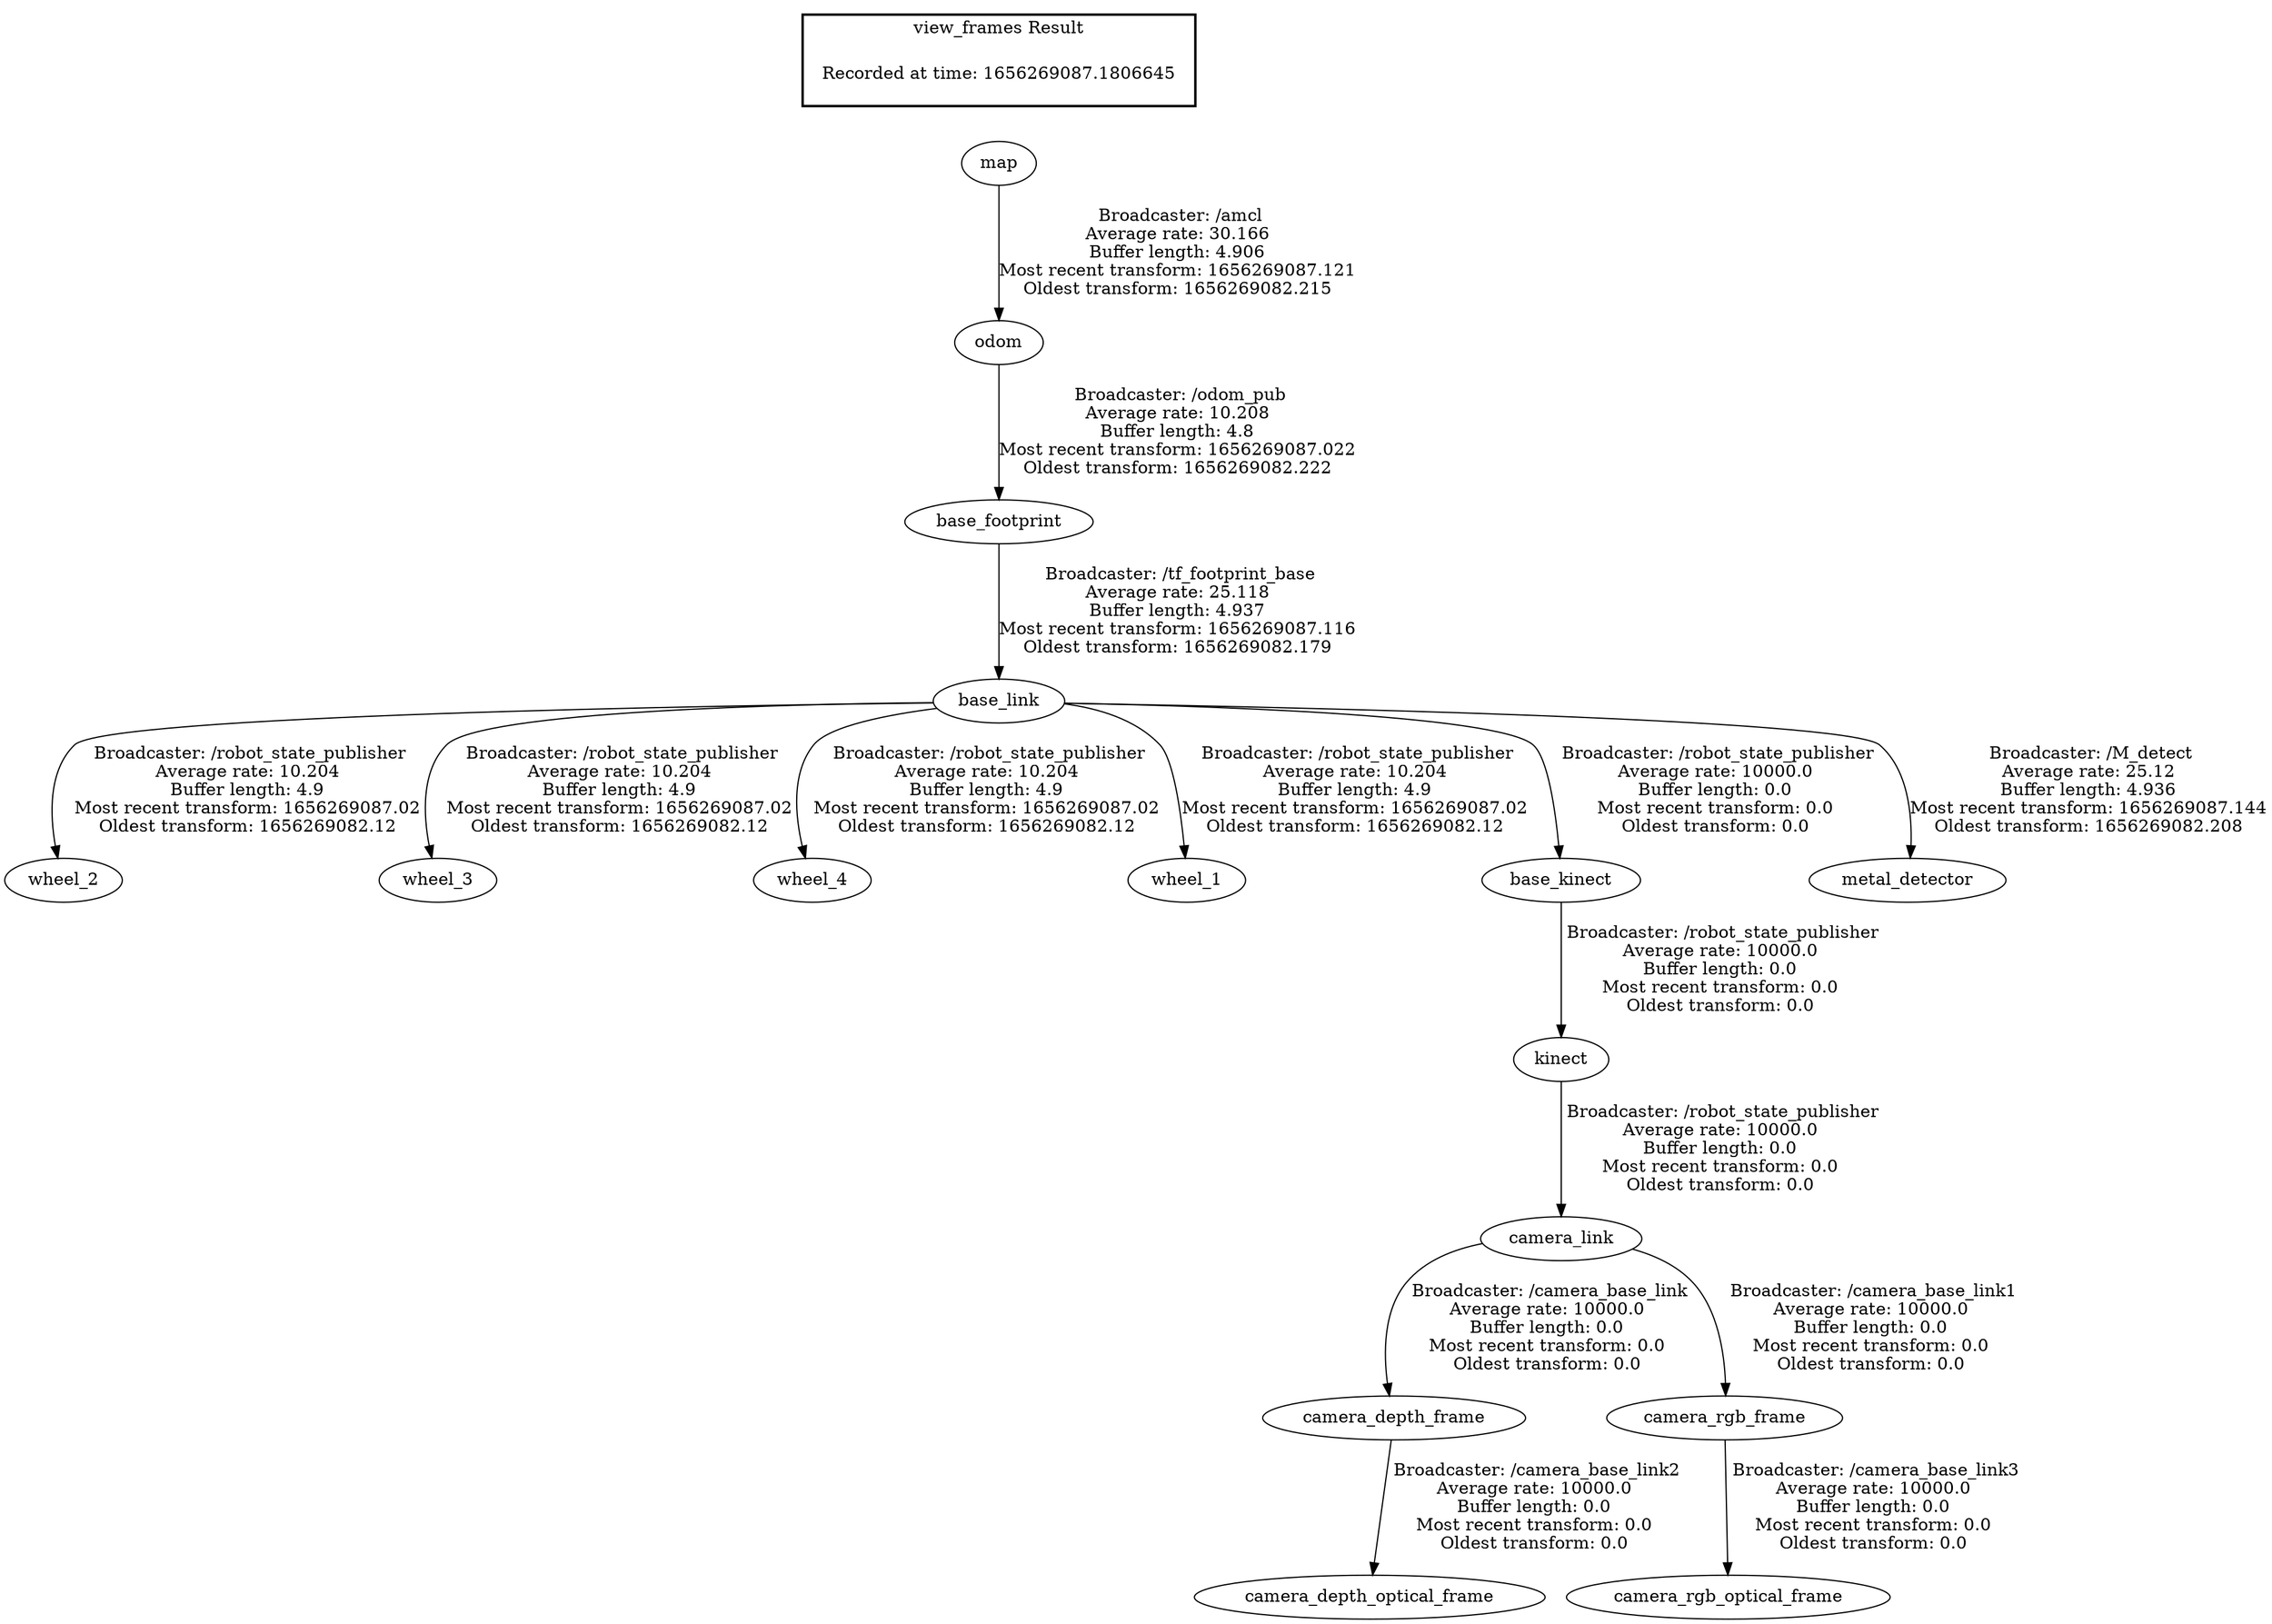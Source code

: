 digraph G {
"base_link" -> "wheel_2"[label=" Broadcaster: /robot_state_publisher\nAverage rate: 10.204\nBuffer length: 4.9\nMost recent transform: 1656269087.02\nOldest transform: 1656269082.12\n"];
"base_footprint" -> "base_link"[label=" Broadcaster: /tf_footprint_base\nAverage rate: 25.118\nBuffer length: 4.937\nMost recent transform: 1656269087.116\nOldest transform: 1656269082.179\n"];
"base_link" -> "wheel_3"[label=" Broadcaster: /robot_state_publisher\nAverage rate: 10.204\nBuffer length: 4.9\nMost recent transform: 1656269087.02\nOldest transform: 1656269082.12\n"];
"base_link" -> "wheel_4"[label=" Broadcaster: /robot_state_publisher\nAverage rate: 10.204\nBuffer length: 4.9\nMost recent transform: 1656269087.02\nOldest transform: 1656269082.12\n"];
"base_link" -> "wheel_1"[label=" Broadcaster: /robot_state_publisher\nAverage rate: 10.204\nBuffer length: 4.9\nMost recent transform: 1656269087.02\nOldest transform: 1656269082.12\n"];
"base_link" -> "base_kinect"[label=" Broadcaster: /robot_state_publisher\nAverage rate: 10000.0\nBuffer length: 0.0\nMost recent transform: 0.0\nOldest transform: 0.0\n"];
"base_kinect" -> "kinect"[label=" Broadcaster: /robot_state_publisher\nAverage rate: 10000.0\nBuffer length: 0.0\nMost recent transform: 0.0\nOldest transform: 0.0\n"];
"kinect" -> "camera_link"[label=" Broadcaster: /robot_state_publisher\nAverage rate: 10000.0\nBuffer length: 0.0\nMost recent transform: 0.0\nOldest transform: 0.0\n"];
"camera_link" -> "camera_depth_frame"[label=" Broadcaster: /camera_base_link\nAverage rate: 10000.0\nBuffer length: 0.0\nMost recent transform: 0.0\nOldest transform: 0.0\n"];
"map" -> "odom"[label=" Broadcaster: /amcl\nAverage rate: 30.166\nBuffer length: 4.906\nMost recent transform: 1656269087.121\nOldest transform: 1656269082.215\n"];
"odom" -> "base_footprint"[label=" Broadcaster: /odom_pub\nAverage rate: 10.208\nBuffer length: 4.8\nMost recent transform: 1656269087.022\nOldest transform: 1656269082.222\n"];
"camera_depth_frame" -> "camera_depth_optical_frame"[label=" Broadcaster: /camera_base_link2\nAverage rate: 10000.0\nBuffer length: 0.0\nMost recent transform: 0.0\nOldest transform: 0.0\n"];
"camera_link" -> "camera_rgb_frame"[label=" Broadcaster: /camera_base_link1\nAverage rate: 10000.0\nBuffer length: 0.0\nMost recent transform: 0.0\nOldest transform: 0.0\n"];
"camera_rgb_frame" -> "camera_rgb_optical_frame"[label=" Broadcaster: /camera_base_link3\nAverage rate: 10000.0\nBuffer length: 0.0\nMost recent transform: 0.0\nOldest transform: 0.0\n"];
"base_link" -> "metal_detector"[label=" Broadcaster: /M_detect\nAverage rate: 25.12\nBuffer length: 4.936\nMost recent transform: 1656269087.144\nOldest transform: 1656269082.208\n"];
edge [style=invis];
 subgraph cluster_legend { style=bold; color=black; label ="view_frames Result";
"Recorded at time: 1656269087.1806645"[ shape=plaintext ] ;
}->"map";
}